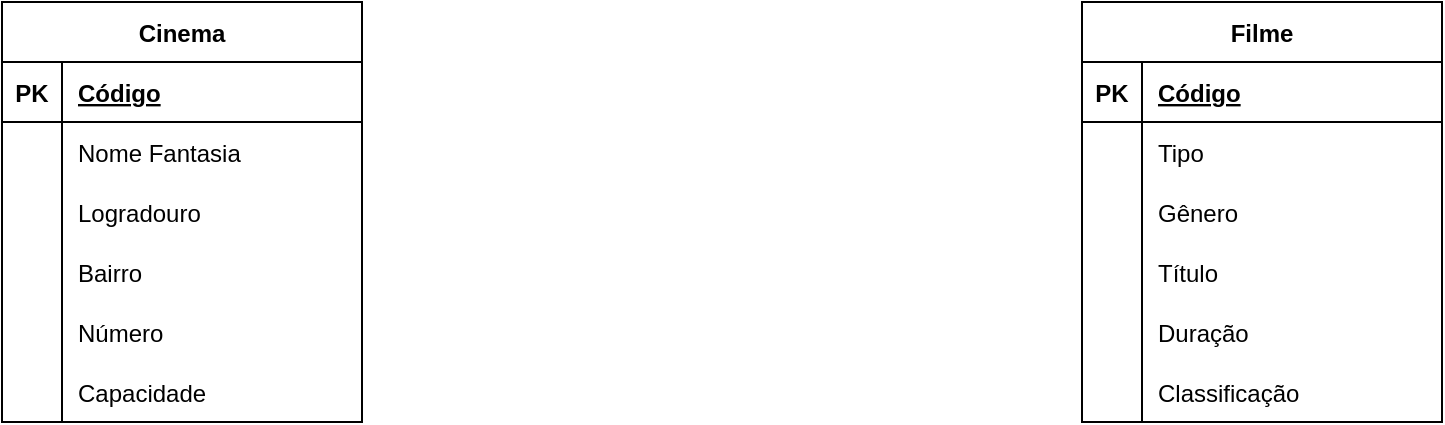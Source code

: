 <mxfile version="13.9.9" type="github">
  <diagram id="EucBLksjyoG3OqVJEVb6" name="Page-1">
    <mxGraphModel dx="814" dy="494" grid="1" gridSize="10" guides="1" tooltips="1" connect="1" arrows="1" fold="1" page="1" pageScale="1" pageWidth="850" pageHeight="1100" math="0" shadow="0">
      <root>
        <mxCell id="0" />
        <mxCell id="1" parent="0" />
        <mxCell id="pZdWFzZazWteiJ8vHDAf-3" value="Cinema" style="shape=table;startSize=30;container=1;collapsible=1;childLayout=tableLayout;fixedRows=1;rowLines=0;fontStyle=1;align=center;resizeLast=1;" vertex="1" parent="1">
          <mxGeometry x="20" y="10" width="180" height="210" as="geometry" />
        </mxCell>
        <mxCell id="pZdWFzZazWteiJ8vHDAf-4" value="" style="shape=partialRectangle;collapsible=0;dropTarget=0;pointerEvents=0;fillColor=none;top=0;left=0;bottom=1;right=0;points=[[0,0.5],[1,0.5]];portConstraint=eastwest;" vertex="1" parent="pZdWFzZazWteiJ8vHDAf-3">
          <mxGeometry y="30" width="180" height="30" as="geometry" />
        </mxCell>
        <mxCell id="pZdWFzZazWteiJ8vHDAf-5" value="PK" style="shape=partialRectangle;connectable=0;fillColor=none;top=0;left=0;bottom=0;right=0;fontStyle=1;overflow=hidden;" vertex="1" parent="pZdWFzZazWteiJ8vHDAf-4">
          <mxGeometry width="30" height="30" as="geometry" />
        </mxCell>
        <mxCell id="pZdWFzZazWteiJ8vHDAf-6" value="Código" style="shape=partialRectangle;connectable=0;fillColor=none;top=0;left=0;bottom=0;right=0;align=left;spacingLeft=6;fontStyle=5;overflow=hidden;" vertex="1" parent="pZdWFzZazWteiJ8vHDAf-4">
          <mxGeometry x="30" width="150" height="30" as="geometry" />
        </mxCell>
        <mxCell id="pZdWFzZazWteiJ8vHDAf-7" value="" style="shape=partialRectangle;collapsible=0;dropTarget=0;pointerEvents=0;fillColor=none;top=0;left=0;bottom=0;right=0;points=[[0,0.5],[1,0.5]];portConstraint=eastwest;" vertex="1" parent="pZdWFzZazWteiJ8vHDAf-3">
          <mxGeometry y="60" width="180" height="30" as="geometry" />
        </mxCell>
        <mxCell id="pZdWFzZazWteiJ8vHDAf-8" value="" style="shape=partialRectangle;connectable=0;fillColor=none;top=0;left=0;bottom=0;right=0;editable=1;overflow=hidden;" vertex="1" parent="pZdWFzZazWteiJ8vHDAf-7">
          <mxGeometry width="30" height="30" as="geometry" />
        </mxCell>
        <mxCell id="pZdWFzZazWteiJ8vHDAf-9" value="Nome Fantasia" style="shape=partialRectangle;connectable=0;fillColor=none;top=0;left=0;bottom=0;right=0;align=left;spacingLeft=6;overflow=hidden;" vertex="1" parent="pZdWFzZazWteiJ8vHDAf-7">
          <mxGeometry x="30" width="150" height="30" as="geometry" />
        </mxCell>
        <mxCell id="pZdWFzZazWteiJ8vHDAf-10" value="" style="shape=partialRectangle;collapsible=0;dropTarget=0;pointerEvents=0;fillColor=none;top=0;left=0;bottom=0;right=0;points=[[0,0.5],[1,0.5]];portConstraint=eastwest;" vertex="1" parent="pZdWFzZazWteiJ8vHDAf-3">
          <mxGeometry y="90" width="180" height="30" as="geometry" />
        </mxCell>
        <mxCell id="pZdWFzZazWteiJ8vHDAf-11" value="" style="shape=partialRectangle;connectable=0;fillColor=none;top=0;left=0;bottom=0;right=0;editable=1;overflow=hidden;" vertex="1" parent="pZdWFzZazWteiJ8vHDAf-10">
          <mxGeometry width="30" height="30" as="geometry" />
        </mxCell>
        <mxCell id="pZdWFzZazWteiJ8vHDAf-12" value="Logradouro" style="shape=partialRectangle;connectable=0;fillColor=none;top=0;left=0;bottom=0;right=0;align=left;spacingLeft=6;overflow=hidden;" vertex="1" parent="pZdWFzZazWteiJ8vHDAf-10">
          <mxGeometry x="30" width="150" height="30" as="geometry" />
        </mxCell>
        <mxCell id="pZdWFzZazWteiJ8vHDAf-13" value="" style="shape=partialRectangle;collapsible=0;dropTarget=0;pointerEvents=0;fillColor=none;top=0;left=0;bottom=0;right=0;points=[[0,0.5],[1,0.5]];portConstraint=eastwest;" vertex="1" parent="pZdWFzZazWteiJ8vHDAf-3">
          <mxGeometry y="120" width="180" height="30" as="geometry" />
        </mxCell>
        <mxCell id="pZdWFzZazWteiJ8vHDAf-14" value="" style="shape=partialRectangle;connectable=0;fillColor=none;top=0;left=0;bottom=0;right=0;editable=1;overflow=hidden;" vertex="1" parent="pZdWFzZazWteiJ8vHDAf-13">
          <mxGeometry width="30" height="30" as="geometry" />
        </mxCell>
        <mxCell id="pZdWFzZazWteiJ8vHDAf-15" value="Bairro" style="shape=partialRectangle;connectable=0;fillColor=none;top=0;left=0;bottom=0;right=0;align=left;spacingLeft=6;overflow=hidden;" vertex="1" parent="pZdWFzZazWteiJ8vHDAf-13">
          <mxGeometry x="30" width="150" height="30" as="geometry" />
        </mxCell>
        <mxCell id="pZdWFzZazWteiJ8vHDAf-16" value="" style="shape=partialRectangle;collapsible=0;dropTarget=0;pointerEvents=0;fillColor=none;top=0;left=0;bottom=0;right=0;points=[[0,0.5],[1,0.5]];portConstraint=eastwest;" vertex="1" parent="pZdWFzZazWteiJ8vHDAf-3">
          <mxGeometry y="150" width="180" height="30" as="geometry" />
        </mxCell>
        <mxCell id="pZdWFzZazWteiJ8vHDAf-17" value="" style="shape=partialRectangle;connectable=0;fillColor=none;top=0;left=0;bottom=0;right=0;editable=1;overflow=hidden;" vertex="1" parent="pZdWFzZazWteiJ8vHDAf-16">
          <mxGeometry width="30" height="30" as="geometry" />
        </mxCell>
        <mxCell id="pZdWFzZazWteiJ8vHDAf-18" value="Número" style="shape=partialRectangle;connectable=0;fillColor=none;top=0;left=0;bottom=0;right=0;align=left;spacingLeft=6;overflow=hidden;" vertex="1" parent="pZdWFzZazWteiJ8vHDAf-16">
          <mxGeometry x="30" width="150" height="30" as="geometry" />
        </mxCell>
        <mxCell id="pZdWFzZazWteiJ8vHDAf-19" value="" style="shape=partialRectangle;collapsible=0;dropTarget=0;pointerEvents=0;fillColor=none;top=0;left=0;bottom=0;right=0;points=[[0,0.5],[1,0.5]];portConstraint=eastwest;" vertex="1" parent="pZdWFzZazWteiJ8vHDAf-3">
          <mxGeometry y="180" width="180" height="30" as="geometry" />
        </mxCell>
        <mxCell id="pZdWFzZazWteiJ8vHDAf-20" value="" style="shape=partialRectangle;connectable=0;fillColor=none;top=0;left=0;bottom=0;right=0;editable=1;overflow=hidden;" vertex="1" parent="pZdWFzZazWteiJ8vHDAf-19">
          <mxGeometry width="30" height="30" as="geometry" />
        </mxCell>
        <mxCell id="pZdWFzZazWteiJ8vHDAf-21" value="Capacidade" style="shape=partialRectangle;connectable=0;fillColor=none;top=0;left=0;bottom=0;right=0;align=left;spacingLeft=6;overflow=hidden;" vertex="1" parent="pZdWFzZazWteiJ8vHDAf-19">
          <mxGeometry x="30" width="150" height="30" as="geometry" />
        </mxCell>
        <mxCell id="pZdWFzZazWteiJ8vHDAf-22" value="Filme" style="shape=table;startSize=30;container=1;collapsible=1;childLayout=tableLayout;fixedRows=1;rowLines=0;fontStyle=1;align=center;resizeLast=1;" vertex="1" parent="1">
          <mxGeometry x="560" y="10" width="180" height="210" as="geometry" />
        </mxCell>
        <mxCell id="pZdWFzZazWteiJ8vHDAf-23" value="" style="shape=partialRectangle;collapsible=0;dropTarget=0;pointerEvents=0;fillColor=none;top=0;left=0;bottom=1;right=0;points=[[0,0.5],[1,0.5]];portConstraint=eastwest;" vertex="1" parent="pZdWFzZazWteiJ8vHDAf-22">
          <mxGeometry y="30" width="180" height="30" as="geometry" />
        </mxCell>
        <mxCell id="pZdWFzZazWteiJ8vHDAf-24" value="PK" style="shape=partialRectangle;connectable=0;fillColor=none;top=0;left=0;bottom=0;right=0;fontStyle=1;overflow=hidden;" vertex="1" parent="pZdWFzZazWteiJ8vHDAf-23">
          <mxGeometry width="30" height="30" as="geometry" />
        </mxCell>
        <mxCell id="pZdWFzZazWteiJ8vHDAf-25" value="Código" style="shape=partialRectangle;connectable=0;fillColor=none;top=0;left=0;bottom=0;right=0;align=left;spacingLeft=6;fontStyle=5;overflow=hidden;" vertex="1" parent="pZdWFzZazWteiJ8vHDAf-23">
          <mxGeometry x="30" width="150" height="30" as="geometry" />
        </mxCell>
        <mxCell id="pZdWFzZazWteiJ8vHDAf-26" value="" style="shape=partialRectangle;collapsible=0;dropTarget=0;pointerEvents=0;fillColor=none;top=0;left=0;bottom=0;right=0;points=[[0,0.5],[1,0.5]];portConstraint=eastwest;" vertex="1" parent="pZdWFzZazWteiJ8vHDAf-22">
          <mxGeometry y="60" width="180" height="30" as="geometry" />
        </mxCell>
        <mxCell id="pZdWFzZazWteiJ8vHDAf-27" value="" style="shape=partialRectangle;connectable=0;fillColor=none;top=0;left=0;bottom=0;right=0;editable=1;overflow=hidden;" vertex="1" parent="pZdWFzZazWteiJ8vHDAf-26">
          <mxGeometry width="30" height="30" as="geometry" />
        </mxCell>
        <mxCell id="pZdWFzZazWteiJ8vHDAf-28" value="Tipo" style="shape=partialRectangle;connectable=0;fillColor=none;top=0;left=0;bottom=0;right=0;align=left;spacingLeft=6;overflow=hidden;" vertex="1" parent="pZdWFzZazWteiJ8vHDAf-26">
          <mxGeometry x="30" width="150" height="30" as="geometry" />
        </mxCell>
        <mxCell id="pZdWFzZazWteiJ8vHDAf-29" value="" style="shape=partialRectangle;collapsible=0;dropTarget=0;pointerEvents=0;fillColor=none;top=0;left=0;bottom=0;right=0;points=[[0,0.5],[1,0.5]];portConstraint=eastwest;" vertex="1" parent="pZdWFzZazWteiJ8vHDAf-22">
          <mxGeometry y="90" width="180" height="30" as="geometry" />
        </mxCell>
        <mxCell id="pZdWFzZazWteiJ8vHDAf-30" value="" style="shape=partialRectangle;connectable=0;fillColor=none;top=0;left=0;bottom=0;right=0;editable=1;overflow=hidden;" vertex="1" parent="pZdWFzZazWteiJ8vHDAf-29">
          <mxGeometry width="30" height="30" as="geometry" />
        </mxCell>
        <mxCell id="pZdWFzZazWteiJ8vHDAf-31" value="Gênero" style="shape=partialRectangle;connectable=0;fillColor=none;top=0;left=0;bottom=0;right=0;align=left;spacingLeft=6;overflow=hidden;" vertex="1" parent="pZdWFzZazWteiJ8vHDAf-29">
          <mxGeometry x="30" width="150" height="30" as="geometry" />
        </mxCell>
        <mxCell id="pZdWFzZazWteiJ8vHDAf-32" value="" style="shape=partialRectangle;collapsible=0;dropTarget=0;pointerEvents=0;fillColor=none;top=0;left=0;bottom=0;right=0;points=[[0,0.5],[1,0.5]];portConstraint=eastwest;" vertex="1" parent="pZdWFzZazWteiJ8vHDAf-22">
          <mxGeometry y="120" width="180" height="30" as="geometry" />
        </mxCell>
        <mxCell id="pZdWFzZazWteiJ8vHDAf-33" value="" style="shape=partialRectangle;connectable=0;fillColor=none;top=0;left=0;bottom=0;right=0;editable=1;overflow=hidden;" vertex="1" parent="pZdWFzZazWteiJ8vHDAf-32">
          <mxGeometry width="30" height="30" as="geometry" />
        </mxCell>
        <mxCell id="pZdWFzZazWteiJ8vHDAf-34" value="Título" style="shape=partialRectangle;connectable=0;fillColor=none;top=0;left=0;bottom=0;right=0;align=left;spacingLeft=6;overflow=hidden;" vertex="1" parent="pZdWFzZazWteiJ8vHDAf-32">
          <mxGeometry x="30" width="150" height="30" as="geometry" />
        </mxCell>
        <mxCell id="pZdWFzZazWteiJ8vHDAf-35" value="" style="shape=partialRectangle;collapsible=0;dropTarget=0;pointerEvents=0;fillColor=none;top=0;left=0;bottom=0;right=0;points=[[0,0.5],[1,0.5]];portConstraint=eastwest;" vertex="1" parent="pZdWFzZazWteiJ8vHDAf-22">
          <mxGeometry y="150" width="180" height="30" as="geometry" />
        </mxCell>
        <mxCell id="pZdWFzZazWteiJ8vHDAf-36" value="" style="shape=partialRectangle;connectable=0;fillColor=none;top=0;left=0;bottom=0;right=0;editable=1;overflow=hidden;" vertex="1" parent="pZdWFzZazWteiJ8vHDAf-35">
          <mxGeometry width="30" height="30" as="geometry" />
        </mxCell>
        <mxCell id="pZdWFzZazWteiJ8vHDAf-37" value="Duração" style="shape=partialRectangle;connectable=0;fillColor=none;top=0;left=0;bottom=0;right=0;align=left;spacingLeft=6;overflow=hidden;" vertex="1" parent="pZdWFzZazWteiJ8vHDAf-35">
          <mxGeometry x="30" width="150" height="30" as="geometry" />
        </mxCell>
        <mxCell id="pZdWFzZazWteiJ8vHDAf-38" value="" style="shape=partialRectangle;collapsible=0;dropTarget=0;pointerEvents=0;fillColor=none;top=0;left=0;bottom=0;right=0;points=[[0,0.5],[1,0.5]];portConstraint=eastwest;" vertex="1" parent="pZdWFzZazWteiJ8vHDAf-22">
          <mxGeometry y="180" width="180" height="30" as="geometry" />
        </mxCell>
        <mxCell id="pZdWFzZazWteiJ8vHDAf-39" value="" style="shape=partialRectangle;connectable=0;fillColor=none;top=0;left=0;bottom=0;right=0;editable=1;overflow=hidden;" vertex="1" parent="pZdWFzZazWteiJ8vHDAf-38">
          <mxGeometry width="30" height="30" as="geometry" />
        </mxCell>
        <mxCell id="pZdWFzZazWteiJ8vHDAf-40" value="Classificação" style="shape=partialRectangle;connectable=0;fillColor=none;top=0;left=0;bottom=0;right=0;align=left;spacingLeft=6;overflow=hidden;" vertex="1" parent="pZdWFzZazWteiJ8vHDAf-38">
          <mxGeometry x="30" width="150" height="30" as="geometry" />
        </mxCell>
      </root>
    </mxGraphModel>
  </diagram>
</mxfile>

